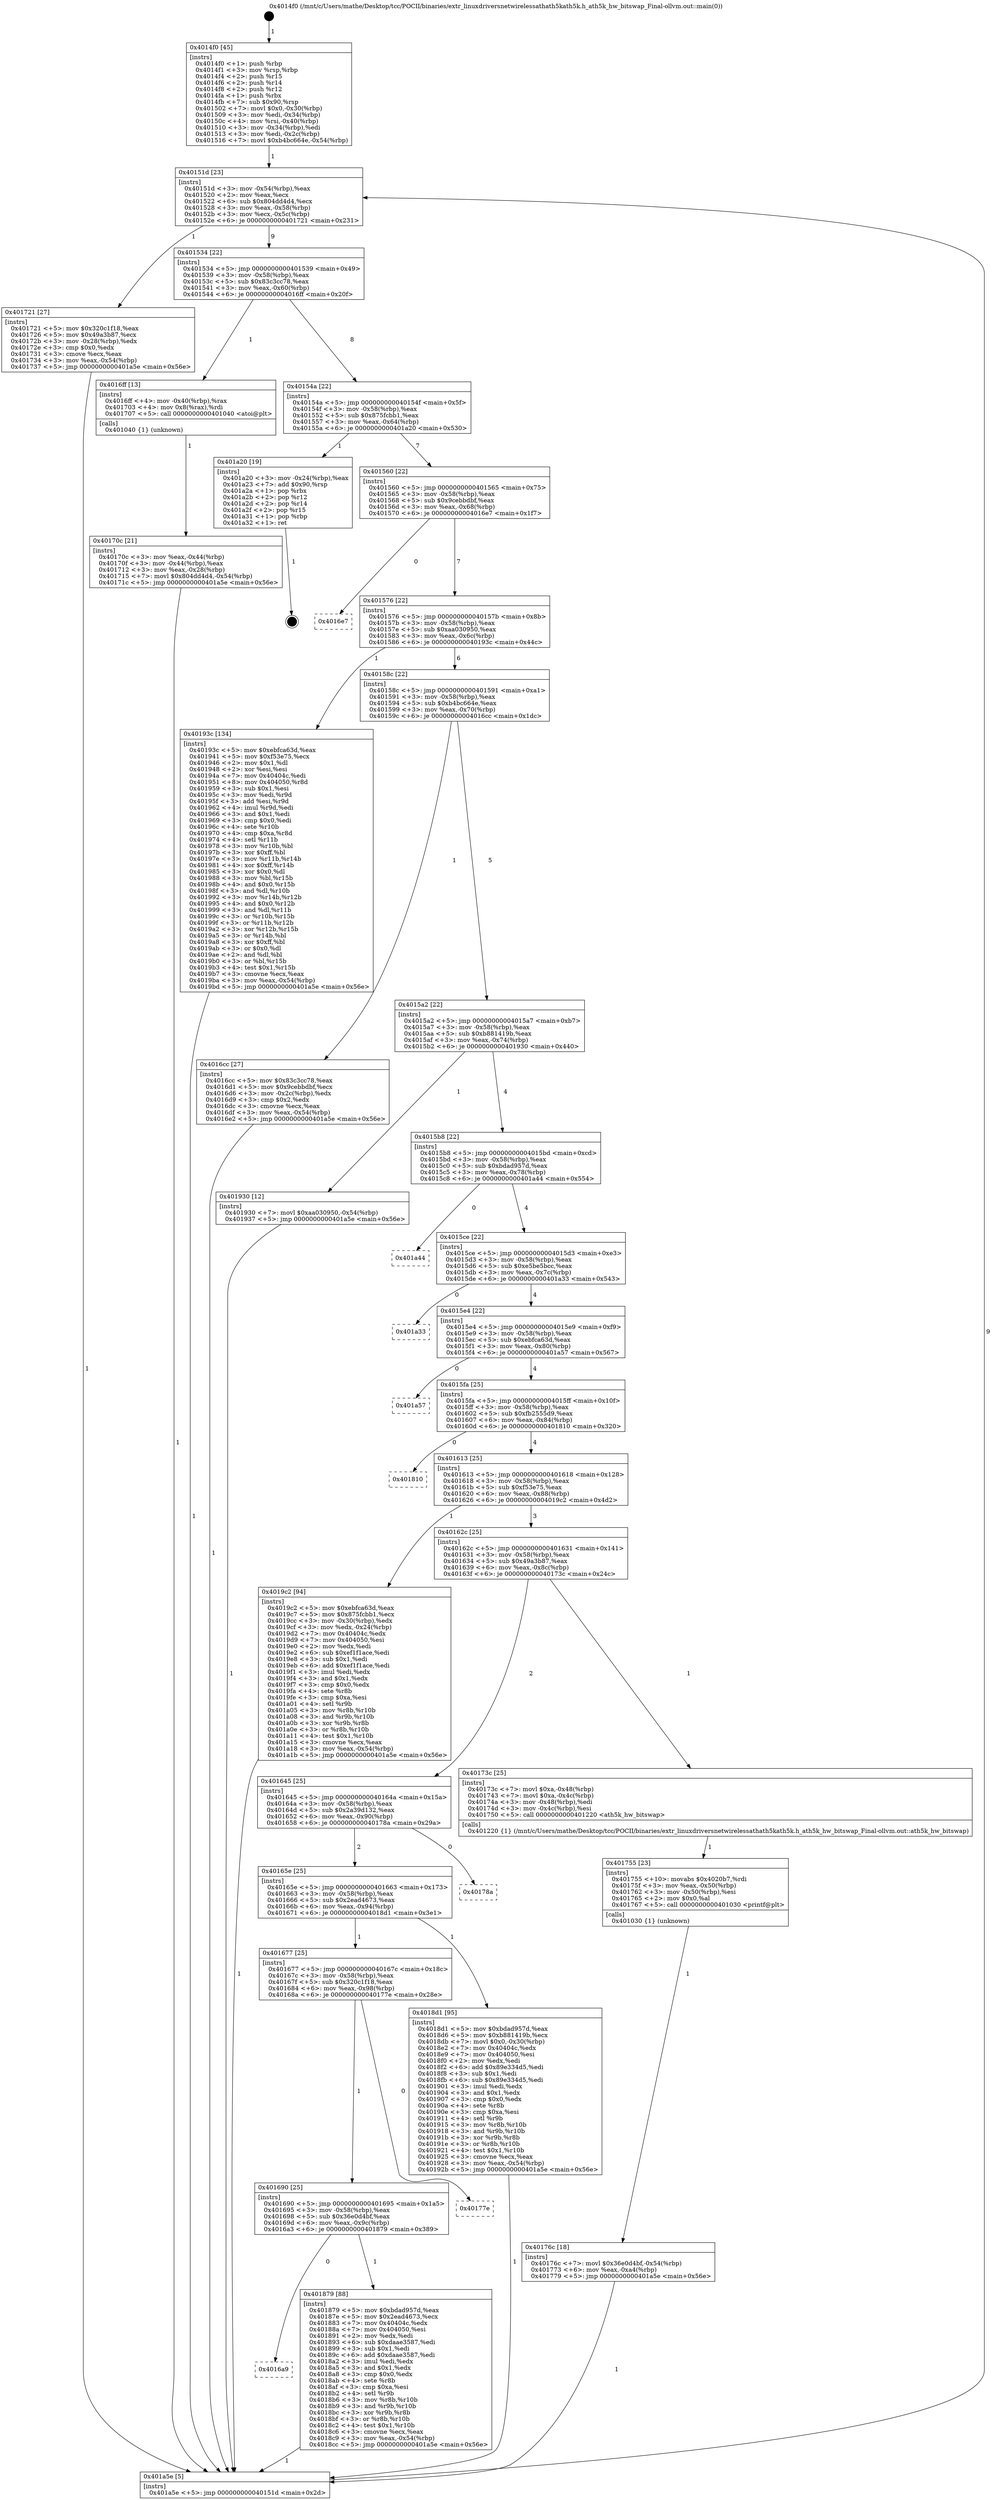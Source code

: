 digraph "0x4014f0" {
  label = "0x4014f0 (/mnt/c/Users/mathe/Desktop/tcc/POCII/binaries/extr_linuxdriversnetwirelessathath5kath5k.h_ath5k_hw_bitswap_Final-ollvm.out::main(0))"
  labelloc = "t"
  node[shape=record]

  Entry [label="",width=0.3,height=0.3,shape=circle,fillcolor=black,style=filled]
  "0x40151d" [label="{
     0x40151d [23]\l
     | [instrs]\l
     &nbsp;&nbsp;0x40151d \<+3\>: mov -0x54(%rbp),%eax\l
     &nbsp;&nbsp;0x401520 \<+2\>: mov %eax,%ecx\l
     &nbsp;&nbsp;0x401522 \<+6\>: sub $0x804dd4d4,%ecx\l
     &nbsp;&nbsp;0x401528 \<+3\>: mov %eax,-0x58(%rbp)\l
     &nbsp;&nbsp;0x40152b \<+3\>: mov %ecx,-0x5c(%rbp)\l
     &nbsp;&nbsp;0x40152e \<+6\>: je 0000000000401721 \<main+0x231\>\l
  }"]
  "0x401721" [label="{
     0x401721 [27]\l
     | [instrs]\l
     &nbsp;&nbsp;0x401721 \<+5\>: mov $0x320c1f18,%eax\l
     &nbsp;&nbsp;0x401726 \<+5\>: mov $0x49a3b87,%ecx\l
     &nbsp;&nbsp;0x40172b \<+3\>: mov -0x28(%rbp),%edx\l
     &nbsp;&nbsp;0x40172e \<+3\>: cmp $0x0,%edx\l
     &nbsp;&nbsp;0x401731 \<+3\>: cmove %ecx,%eax\l
     &nbsp;&nbsp;0x401734 \<+3\>: mov %eax,-0x54(%rbp)\l
     &nbsp;&nbsp;0x401737 \<+5\>: jmp 0000000000401a5e \<main+0x56e\>\l
  }"]
  "0x401534" [label="{
     0x401534 [22]\l
     | [instrs]\l
     &nbsp;&nbsp;0x401534 \<+5\>: jmp 0000000000401539 \<main+0x49\>\l
     &nbsp;&nbsp;0x401539 \<+3\>: mov -0x58(%rbp),%eax\l
     &nbsp;&nbsp;0x40153c \<+5\>: sub $0x83c3cc78,%eax\l
     &nbsp;&nbsp;0x401541 \<+3\>: mov %eax,-0x60(%rbp)\l
     &nbsp;&nbsp;0x401544 \<+6\>: je 00000000004016ff \<main+0x20f\>\l
  }"]
  Exit [label="",width=0.3,height=0.3,shape=circle,fillcolor=black,style=filled,peripheries=2]
  "0x4016ff" [label="{
     0x4016ff [13]\l
     | [instrs]\l
     &nbsp;&nbsp;0x4016ff \<+4\>: mov -0x40(%rbp),%rax\l
     &nbsp;&nbsp;0x401703 \<+4\>: mov 0x8(%rax),%rdi\l
     &nbsp;&nbsp;0x401707 \<+5\>: call 0000000000401040 \<atoi@plt\>\l
     | [calls]\l
     &nbsp;&nbsp;0x401040 \{1\} (unknown)\l
  }"]
  "0x40154a" [label="{
     0x40154a [22]\l
     | [instrs]\l
     &nbsp;&nbsp;0x40154a \<+5\>: jmp 000000000040154f \<main+0x5f\>\l
     &nbsp;&nbsp;0x40154f \<+3\>: mov -0x58(%rbp),%eax\l
     &nbsp;&nbsp;0x401552 \<+5\>: sub $0x875fcbb1,%eax\l
     &nbsp;&nbsp;0x401557 \<+3\>: mov %eax,-0x64(%rbp)\l
     &nbsp;&nbsp;0x40155a \<+6\>: je 0000000000401a20 \<main+0x530\>\l
  }"]
  "0x4016a9" [label="{
     0x4016a9\l
  }", style=dashed]
  "0x401a20" [label="{
     0x401a20 [19]\l
     | [instrs]\l
     &nbsp;&nbsp;0x401a20 \<+3\>: mov -0x24(%rbp),%eax\l
     &nbsp;&nbsp;0x401a23 \<+7\>: add $0x90,%rsp\l
     &nbsp;&nbsp;0x401a2a \<+1\>: pop %rbx\l
     &nbsp;&nbsp;0x401a2b \<+2\>: pop %r12\l
     &nbsp;&nbsp;0x401a2d \<+2\>: pop %r14\l
     &nbsp;&nbsp;0x401a2f \<+2\>: pop %r15\l
     &nbsp;&nbsp;0x401a31 \<+1\>: pop %rbp\l
     &nbsp;&nbsp;0x401a32 \<+1\>: ret\l
  }"]
  "0x401560" [label="{
     0x401560 [22]\l
     | [instrs]\l
     &nbsp;&nbsp;0x401560 \<+5\>: jmp 0000000000401565 \<main+0x75\>\l
     &nbsp;&nbsp;0x401565 \<+3\>: mov -0x58(%rbp),%eax\l
     &nbsp;&nbsp;0x401568 \<+5\>: sub $0x9cebbdbf,%eax\l
     &nbsp;&nbsp;0x40156d \<+3\>: mov %eax,-0x68(%rbp)\l
     &nbsp;&nbsp;0x401570 \<+6\>: je 00000000004016e7 \<main+0x1f7\>\l
  }"]
  "0x401879" [label="{
     0x401879 [88]\l
     | [instrs]\l
     &nbsp;&nbsp;0x401879 \<+5\>: mov $0xbdad957d,%eax\l
     &nbsp;&nbsp;0x40187e \<+5\>: mov $0x2ead4673,%ecx\l
     &nbsp;&nbsp;0x401883 \<+7\>: mov 0x40404c,%edx\l
     &nbsp;&nbsp;0x40188a \<+7\>: mov 0x404050,%esi\l
     &nbsp;&nbsp;0x401891 \<+2\>: mov %edx,%edi\l
     &nbsp;&nbsp;0x401893 \<+6\>: sub $0xdaae3587,%edi\l
     &nbsp;&nbsp;0x401899 \<+3\>: sub $0x1,%edi\l
     &nbsp;&nbsp;0x40189c \<+6\>: add $0xdaae3587,%edi\l
     &nbsp;&nbsp;0x4018a2 \<+3\>: imul %edi,%edx\l
     &nbsp;&nbsp;0x4018a5 \<+3\>: and $0x1,%edx\l
     &nbsp;&nbsp;0x4018a8 \<+3\>: cmp $0x0,%edx\l
     &nbsp;&nbsp;0x4018ab \<+4\>: sete %r8b\l
     &nbsp;&nbsp;0x4018af \<+3\>: cmp $0xa,%esi\l
     &nbsp;&nbsp;0x4018b2 \<+4\>: setl %r9b\l
     &nbsp;&nbsp;0x4018b6 \<+3\>: mov %r8b,%r10b\l
     &nbsp;&nbsp;0x4018b9 \<+3\>: and %r9b,%r10b\l
     &nbsp;&nbsp;0x4018bc \<+3\>: xor %r9b,%r8b\l
     &nbsp;&nbsp;0x4018bf \<+3\>: or %r8b,%r10b\l
     &nbsp;&nbsp;0x4018c2 \<+4\>: test $0x1,%r10b\l
     &nbsp;&nbsp;0x4018c6 \<+3\>: cmovne %ecx,%eax\l
     &nbsp;&nbsp;0x4018c9 \<+3\>: mov %eax,-0x54(%rbp)\l
     &nbsp;&nbsp;0x4018cc \<+5\>: jmp 0000000000401a5e \<main+0x56e\>\l
  }"]
  "0x4016e7" [label="{
     0x4016e7\l
  }", style=dashed]
  "0x401576" [label="{
     0x401576 [22]\l
     | [instrs]\l
     &nbsp;&nbsp;0x401576 \<+5\>: jmp 000000000040157b \<main+0x8b\>\l
     &nbsp;&nbsp;0x40157b \<+3\>: mov -0x58(%rbp),%eax\l
     &nbsp;&nbsp;0x40157e \<+5\>: sub $0xaa030950,%eax\l
     &nbsp;&nbsp;0x401583 \<+3\>: mov %eax,-0x6c(%rbp)\l
     &nbsp;&nbsp;0x401586 \<+6\>: je 000000000040193c \<main+0x44c\>\l
  }"]
  "0x401690" [label="{
     0x401690 [25]\l
     | [instrs]\l
     &nbsp;&nbsp;0x401690 \<+5\>: jmp 0000000000401695 \<main+0x1a5\>\l
     &nbsp;&nbsp;0x401695 \<+3\>: mov -0x58(%rbp),%eax\l
     &nbsp;&nbsp;0x401698 \<+5\>: sub $0x36e0d4bf,%eax\l
     &nbsp;&nbsp;0x40169d \<+6\>: mov %eax,-0x9c(%rbp)\l
     &nbsp;&nbsp;0x4016a3 \<+6\>: je 0000000000401879 \<main+0x389\>\l
  }"]
  "0x40193c" [label="{
     0x40193c [134]\l
     | [instrs]\l
     &nbsp;&nbsp;0x40193c \<+5\>: mov $0xebfca63d,%eax\l
     &nbsp;&nbsp;0x401941 \<+5\>: mov $0xf53e75,%ecx\l
     &nbsp;&nbsp;0x401946 \<+2\>: mov $0x1,%dl\l
     &nbsp;&nbsp;0x401948 \<+2\>: xor %esi,%esi\l
     &nbsp;&nbsp;0x40194a \<+7\>: mov 0x40404c,%edi\l
     &nbsp;&nbsp;0x401951 \<+8\>: mov 0x404050,%r8d\l
     &nbsp;&nbsp;0x401959 \<+3\>: sub $0x1,%esi\l
     &nbsp;&nbsp;0x40195c \<+3\>: mov %edi,%r9d\l
     &nbsp;&nbsp;0x40195f \<+3\>: add %esi,%r9d\l
     &nbsp;&nbsp;0x401962 \<+4\>: imul %r9d,%edi\l
     &nbsp;&nbsp;0x401966 \<+3\>: and $0x1,%edi\l
     &nbsp;&nbsp;0x401969 \<+3\>: cmp $0x0,%edi\l
     &nbsp;&nbsp;0x40196c \<+4\>: sete %r10b\l
     &nbsp;&nbsp;0x401970 \<+4\>: cmp $0xa,%r8d\l
     &nbsp;&nbsp;0x401974 \<+4\>: setl %r11b\l
     &nbsp;&nbsp;0x401978 \<+3\>: mov %r10b,%bl\l
     &nbsp;&nbsp;0x40197b \<+3\>: xor $0xff,%bl\l
     &nbsp;&nbsp;0x40197e \<+3\>: mov %r11b,%r14b\l
     &nbsp;&nbsp;0x401981 \<+4\>: xor $0xff,%r14b\l
     &nbsp;&nbsp;0x401985 \<+3\>: xor $0x0,%dl\l
     &nbsp;&nbsp;0x401988 \<+3\>: mov %bl,%r15b\l
     &nbsp;&nbsp;0x40198b \<+4\>: and $0x0,%r15b\l
     &nbsp;&nbsp;0x40198f \<+3\>: and %dl,%r10b\l
     &nbsp;&nbsp;0x401992 \<+3\>: mov %r14b,%r12b\l
     &nbsp;&nbsp;0x401995 \<+4\>: and $0x0,%r12b\l
     &nbsp;&nbsp;0x401999 \<+3\>: and %dl,%r11b\l
     &nbsp;&nbsp;0x40199c \<+3\>: or %r10b,%r15b\l
     &nbsp;&nbsp;0x40199f \<+3\>: or %r11b,%r12b\l
     &nbsp;&nbsp;0x4019a2 \<+3\>: xor %r12b,%r15b\l
     &nbsp;&nbsp;0x4019a5 \<+3\>: or %r14b,%bl\l
     &nbsp;&nbsp;0x4019a8 \<+3\>: xor $0xff,%bl\l
     &nbsp;&nbsp;0x4019ab \<+3\>: or $0x0,%dl\l
     &nbsp;&nbsp;0x4019ae \<+2\>: and %dl,%bl\l
     &nbsp;&nbsp;0x4019b0 \<+3\>: or %bl,%r15b\l
     &nbsp;&nbsp;0x4019b3 \<+4\>: test $0x1,%r15b\l
     &nbsp;&nbsp;0x4019b7 \<+3\>: cmovne %ecx,%eax\l
     &nbsp;&nbsp;0x4019ba \<+3\>: mov %eax,-0x54(%rbp)\l
     &nbsp;&nbsp;0x4019bd \<+5\>: jmp 0000000000401a5e \<main+0x56e\>\l
  }"]
  "0x40158c" [label="{
     0x40158c [22]\l
     | [instrs]\l
     &nbsp;&nbsp;0x40158c \<+5\>: jmp 0000000000401591 \<main+0xa1\>\l
     &nbsp;&nbsp;0x401591 \<+3\>: mov -0x58(%rbp),%eax\l
     &nbsp;&nbsp;0x401594 \<+5\>: sub $0xb4bc664e,%eax\l
     &nbsp;&nbsp;0x401599 \<+3\>: mov %eax,-0x70(%rbp)\l
     &nbsp;&nbsp;0x40159c \<+6\>: je 00000000004016cc \<main+0x1dc\>\l
  }"]
  "0x40177e" [label="{
     0x40177e\l
  }", style=dashed]
  "0x4016cc" [label="{
     0x4016cc [27]\l
     | [instrs]\l
     &nbsp;&nbsp;0x4016cc \<+5\>: mov $0x83c3cc78,%eax\l
     &nbsp;&nbsp;0x4016d1 \<+5\>: mov $0x9cebbdbf,%ecx\l
     &nbsp;&nbsp;0x4016d6 \<+3\>: mov -0x2c(%rbp),%edx\l
     &nbsp;&nbsp;0x4016d9 \<+3\>: cmp $0x2,%edx\l
     &nbsp;&nbsp;0x4016dc \<+3\>: cmovne %ecx,%eax\l
     &nbsp;&nbsp;0x4016df \<+3\>: mov %eax,-0x54(%rbp)\l
     &nbsp;&nbsp;0x4016e2 \<+5\>: jmp 0000000000401a5e \<main+0x56e\>\l
  }"]
  "0x4015a2" [label="{
     0x4015a2 [22]\l
     | [instrs]\l
     &nbsp;&nbsp;0x4015a2 \<+5\>: jmp 00000000004015a7 \<main+0xb7\>\l
     &nbsp;&nbsp;0x4015a7 \<+3\>: mov -0x58(%rbp),%eax\l
     &nbsp;&nbsp;0x4015aa \<+5\>: sub $0xb881419b,%eax\l
     &nbsp;&nbsp;0x4015af \<+3\>: mov %eax,-0x74(%rbp)\l
     &nbsp;&nbsp;0x4015b2 \<+6\>: je 0000000000401930 \<main+0x440\>\l
  }"]
  "0x401a5e" [label="{
     0x401a5e [5]\l
     | [instrs]\l
     &nbsp;&nbsp;0x401a5e \<+5\>: jmp 000000000040151d \<main+0x2d\>\l
  }"]
  "0x4014f0" [label="{
     0x4014f0 [45]\l
     | [instrs]\l
     &nbsp;&nbsp;0x4014f0 \<+1\>: push %rbp\l
     &nbsp;&nbsp;0x4014f1 \<+3\>: mov %rsp,%rbp\l
     &nbsp;&nbsp;0x4014f4 \<+2\>: push %r15\l
     &nbsp;&nbsp;0x4014f6 \<+2\>: push %r14\l
     &nbsp;&nbsp;0x4014f8 \<+2\>: push %r12\l
     &nbsp;&nbsp;0x4014fa \<+1\>: push %rbx\l
     &nbsp;&nbsp;0x4014fb \<+7\>: sub $0x90,%rsp\l
     &nbsp;&nbsp;0x401502 \<+7\>: movl $0x0,-0x30(%rbp)\l
     &nbsp;&nbsp;0x401509 \<+3\>: mov %edi,-0x34(%rbp)\l
     &nbsp;&nbsp;0x40150c \<+4\>: mov %rsi,-0x40(%rbp)\l
     &nbsp;&nbsp;0x401510 \<+3\>: mov -0x34(%rbp),%edi\l
     &nbsp;&nbsp;0x401513 \<+3\>: mov %edi,-0x2c(%rbp)\l
     &nbsp;&nbsp;0x401516 \<+7\>: movl $0xb4bc664e,-0x54(%rbp)\l
  }"]
  "0x40170c" [label="{
     0x40170c [21]\l
     | [instrs]\l
     &nbsp;&nbsp;0x40170c \<+3\>: mov %eax,-0x44(%rbp)\l
     &nbsp;&nbsp;0x40170f \<+3\>: mov -0x44(%rbp),%eax\l
     &nbsp;&nbsp;0x401712 \<+3\>: mov %eax,-0x28(%rbp)\l
     &nbsp;&nbsp;0x401715 \<+7\>: movl $0x804dd4d4,-0x54(%rbp)\l
     &nbsp;&nbsp;0x40171c \<+5\>: jmp 0000000000401a5e \<main+0x56e\>\l
  }"]
  "0x401677" [label="{
     0x401677 [25]\l
     | [instrs]\l
     &nbsp;&nbsp;0x401677 \<+5\>: jmp 000000000040167c \<main+0x18c\>\l
     &nbsp;&nbsp;0x40167c \<+3\>: mov -0x58(%rbp),%eax\l
     &nbsp;&nbsp;0x40167f \<+5\>: sub $0x320c1f18,%eax\l
     &nbsp;&nbsp;0x401684 \<+6\>: mov %eax,-0x98(%rbp)\l
     &nbsp;&nbsp;0x40168a \<+6\>: je 000000000040177e \<main+0x28e\>\l
  }"]
  "0x401930" [label="{
     0x401930 [12]\l
     | [instrs]\l
     &nbsp;&nbsp;0x401930 \<+7\>: movl $0xaa030950,-0x54(%rbp)\l
     &nbsp;&nbsp;0x401937 \<+5\>: jmp 0000000000401a5e \<main+0x56e\>\l
  }"]
  "0x4015b8" [label="{
     0x4015b8 [22]\l
     | [instrs]\l
     &nbsp;&nbsp;0x4015b8 \<+5\>: jmp 00000000004015bd \<main+0xcd\>\l
     &nbsp;&nbsp;0x4015bd \<+3\>: mov -0x58(%rbp),%eax\l
     &nbsp;&nbsp;0x4015c0 \<+5\>: sub $0xbdad957d,%eax\l
     &nbsp;&nbsp;0x4015c5 \<+3\>: mov %eax,-0x78(%rbp)\l
     &nbsp;&nbsp;0x4015c8 \<+6\>: je 0000000000401a44 \<main+0x554\>\l
  }"]
  "0x4018d1" [label="{
     0x4018d1 [95]\l
     | [instrs]\l
     &nbsp;&nbsp;0x4018d1 \<+5\>: mov $0xbdad957d,%eax\l
     &nbsp;&nbsp;0x4018d6 \<+5\>: mov $0xb881419b,%ecx\l
     &nbsp;&nbsp;0x4018db \<+7\>: movl $0x0,-0x30(%rbp)\l
     &nbsp;&nbsp;0x4018e2 \<+7\>: mov 0x40404c,%edx\l
     &nbsp;&nbsp;0x4018e9 \<+7\>: mov 0x404050,%esi\l
     &nbsp;&nbsp;0x4018f0 \<+2\>: mov %edx,%edi\l
     &nbsp;&nbsp;0x4018f2 \<+6\>: add $0x89e334d5,%edi\l
     &nbsp;&nbsp;0x4018f8 \<+3\>: sub $0x1,%edi\l
     &nbsp;&nbsp;0x4018fb \<+6\>: sub $0x89e334d5,%edi\l
     &nbsp;&nbsp;0x401901 \<+3\>: imul %edi,%edx\l
     &nbsp;&nbsp;0x401904 \<+3\>: and $0x1,%edx\l
     &nbsp;&nbsp;0x401907 \<+3\>: cmp $0x0,%edx\l
     &nbsp;&nbsp;0x40190a \<+4\>: sete %r8b\l
     &nbsp;&nbsp;0x40190e \<+3\>: cmp $0xa,%esi\l
     &nbsp;&nbsp;0x401911 \<+4\>: setl %r9b\l
     &nbsp;&nbsp;0x401915 \<+3\>: mov %r8b,%r10b\l
     &nbsp;&nbsp;0x401918 \<+3\>: and %r9b,%r10b\l
     &nbsp;&nbsp;0x40191b \<+3\>: xor %r9b,%r8b\l
     &nbsp;&nbsp;0x40191e \<+3\>: or %r8b,%r10b\l
     &nbsp;&nbsp;0x401921 \<+4\>: test $0x1,%r10b\l
     &nbsp;&nbsp;0x401925 \<+3\>: cmovne %ecx,%eax\l
     &nbsp;&nbsp;0x401928 \<+3\>: mov %eax,-0x54(%rbp)\l
     &nbsp;&nbsp;0x40192b \<+5\>: jmp 0000000000401a5e \<main+0x56e\>\l
  }"]
  "0x401a44" [label="{
     0x401a44\l
  }", style=dashed]
  "0x4015ce" [label="{
     0x4015ce [22]\l
     | [instrs]\l
     &nbsp;&nbsp;0x4015ce \<+5\>: jmp 00000000004015d3 \<main+0xe3\>\l
     &nbsp;&nbsp;0x4015d3 \<+3\>: mov -0x58(%rbp),%eax\l
     &nbsp;&nbsp;0x4015d6 \<+5\>: sub $0xe5be5bcc,%eax\l
     &nbsp;&nbsp;0x4015db \<+3\>: mov %eax,-0x7c(%rbp)\l
     &nbsp;&nbsp;0x4015de \<+6\>: je 0000000000401a33 \<main+0x543\>\l
  }"]
  "0x40165e" [label="{
     0x40165e [25]\l
     | [instrs]\l
     &nbsp;&nbsp;0x40165e \<+5\>: jmp 0000000000401663 \<main+0x173\>\l
     &nbsp;&nbsp;0x401663 \<+3\>: mov -0x58(%rbp),%eax\l
     &nbsp;&nbsp;0x401666 \<+5\>: sub $0x2ead4673,%eax\l
     &nbsp;&nbsp;0x40166b \<+6\>: mov %eax,-0x94(%rbp)\l
     &nbsp;&nbsp;0x401671 \<+6\>: je 00000000004018d1 \<main+0x3e1\>\l
  }"]
  "0x401a33" [label="{
     0x401a33\l
  }", style=dashed]
  "0x4015e4" [label="{
     0x4015e4 [22]\l
     | [instrs]\l
     &nbsp;&nbsp;0x4015e4 \<+5\>: jmp 00000000004015e9 \<main+0xf9\>\l
     &nbsp;&nbsp;0x4015e9 \<+3\>: mov -0x58(%rbp),%eax\l
     &nbsp;&nbsp;0x4015ec \<+5\>: sub $0xebfca63d,%eax\l
     &nbsp;&nbsp;0x4015f1 \<+3\>: mov %eax,-0x80(%rbp)\l
     &nbsp;&nbsp;0x4015f4 \<+6\>: je 0000000000401a57 \<main+0x567\>\l
  }"]
  "0x40178a" [label="{
     0x40178a\l
  }", style=dashed]
  "0x401a57" [label="{
     0x401a57\l
  }", style=dashed]
  "0x4015fa" [label="{
     0x4015fa [25]\l
     | [instrs]\l
     &nbsp;&nbsp;0x4015fa \<+5\>: jmp 00000000004015ff \<main+0x10f\>\l
     &nbsp;&nbsp;0x4015ff \<+3\>: mov -0x58(%rbp),%eax\l
     &nbsp;&nbsp;0x401602 \<+5\>: sub $0xfb2555d9,%eax\l
     &nbsp;&nbsp;0x401607 \<+6\>: mov %eax,-0x84(%rbp)\l
     &nbsp;&nbsp;0x40160d \<+6\>: je 0000000000401810 \<main+0x320\>\l
  }"]
  "0x40176c" [label="{
     0x40176c [18]\l
     | [instrs]\l
     &nbsp;&nbsp;0x40176c \<+7\>: movl $0x36e0d4bf,-0x54(%rbp)\l
     &nbsp;&nbsp;0x401773 \<+6\>: mov %eax,-0xa4(%rbp)\l
     &nbsp;&nbsp;0x401779 \<+5\>: jmp 0000000000401a5e \<main+0x56e\>\l
  }"]
  "0x401810" [label="{
     0x401810\l
  }", style=dashed]
  "0x401613" [label="{
     0x401613 [25]\l
     | [instrs]\l
     &nbsp;&nbsp;0x401613 \<+5\>: jmp 0000000000401618 \<main+0x128\>\l
     &nbsp;&nbsp;0x401618 \<+3\>: mov -0x58(%rbp),%eax\l
     &nbsp;&nbsp;0x40161b \<+5\>: sub $0xf53e75,%eax\l
     &nbsp;&nbsp;0x401620 \<+6\>: mov %eax,-0x88(%rbp)\l
     &nbsp;&nbsp;0x401626 \<+6\>: je 00000000004019c2 \<main+0x4d2\>\l
  }"]
  "0x401755" [label="{
     0x401755 [23]\l
     | [instrs]\l
     &nbsp;&nbsp;0x401755 \<+10\>: movabs $0x4020b7,%rdi\l
     &nbsp;&nbsp;0x40175f \<+3\>: mov %eax,-0x50(%rbp)\l
     &nbsp;&nbsp;0x401762 \<+3\>: mov -0x50(%rbp),%esi\l
     &nbsp;&nbsp;0x401765 \<+2\>: mov $0x0,%al\l
     &nbsp;&nbsp;0x401767 \<+5\>: call 0000000000401030 \<printf@plt\>\l
     | [calls]\l
     &nbsp;&nbsp;0x401030 \{1\} (unknown)\l
  }"]
  "0x4019c2" [label="{
     0x4019c2 [94]\l
     | [instrs]\l
     &nbsp;&nbsp;0x4019c2 \<+5\>: mov $0xebfca63d,%eax\l
     &nbsp;&nbsp;0x4019c7 \<+5\>: mov $0x875fcbb1,%ecx\l
     &nbsp;&nbsp;0x4019cc \<+3\>: mov -0x30(%rbp),%edx\l
     &nbsp;&nbsp;0x4019cf \<+3\>: mov %edx,-0x24(%rbp)\l
     &nbsp;&nbsp;0x4019d2 \<+7\>: mov 0x40404c,%edx\l
     &nbsp;&nbsp;0x4019d9 \<+7\>: mov 0x404050,%esi\l
     &nbsp;&nbsp;0x4019e0 \<+2\>: mov %edx,%edi\l
     &nbsp;&nbsp;0x4019e2 \<+6\>: sub $0xef1f1ace,%edi\l
     &nbsp;&nbsp;0x4019e8 \<+3\>: sub $0x1,%edi\l
     &nbsp;&nbsp;0x4019eb \<+6\>: add $0xef1f1ace,%edi\l
     &nbsp;&nbsp;0x4019f1 \<+3\>: imul %edi,%edx\l
     &nbsp;&nbsp;0x4019f4 \<+3\>: and $0x1,%edx\l
     &nbsp;&nbsp;0x4019f7 \<+3\>: cmp $0x0,%edx\l
     &nbsp;&nbsp;0x4019fa \<+4\>: sete %r8b\l
     &nbsp;&nbsp;0x4019fe \<+3\>: cmp $0xa,%esi\l
     &nbsp;&nbsp;0x401a01 \<+4\>: setl %r9b\l
     &nbsp;&nbsp;0x401a05 \<+3\>: mov %r8b,%r10b\l
     &nbsp;&nbsp;0x401a08 \<+3\>: and %r9b,%r10b\l
     &nbsp;&nbsp;0x401a0b \<+3\>: xor %r9b,%r8b\l
     &nbsp;&nbsp;0x401a0e \<+3\>: or %r8b,%r10b\l
     &nbsp;&nbsp;0x401a11 \<+4\>: test $0x1,%r10b\l
     &nbsp;&nbsp;0x401a15 \<+3\>: cmovne %ecx,%eax\l
     &nbsp;&nbsp;0x401a18 \<+3\>: mov %eax,-0x54(%rbp)\l
     &nbsp;&nbsp;0x401a1b \<+5\>: jmp 0000000000401a5e \<main+0x56e\>\l
  }"]
  "0x40162c" [label="{
     0x40162c [25]\l
     | [instrs]\l
     &nbsp;&nbsp;0x40162c \<+5\>: jmp 0000000000401631 \<main+0x141\>\l
     &nbsp;&nbsp;0x401631 \<+3\>: mov -0x58(%rbp),%eax\l
     &nbsp;&nbsp;0x401634 \<+5\>: sub $0x49a3b87,%eax\l
     &nbsp;&nbsp;0x401639 \<+6\>: mov %eax,-0x8c(%rbp)\l
     &nbsp;&nbsp;0x40163f \<+6\>: je 000000000040173c \<main+0x24c\>\l
  }"]
  "0x401645" [label="{
     0x401645 [25]\l
     | [instrs]\l
     &nbsp;&nbsp;0x401645 \<+5\>: jmp 000000000040164a \<main+0x15a\>\l
     &nbsp;&nbsp;0x40164a \<+3\>: mov -0x58(%rbp),%eax\l
     &nbsp;&nbsp;0x40164d \<+5\>: sub $0x2a39d132,%eax\l
     &nbsp;&nbsp;0x401652 \<+6\>: mov %eax,-0x90(%rbp)\l
     &nbsp;&nbsp;0x401658 \<+6\>: je 000000000040178a \<main+0x29a\>\l
  }"]
  "0x40173c" [label="{
     0x40173c [25]\l
     | [instrs]\l
     &nbsp;&nbsp;0x40173c \<+7\>: movl $0xa,-0x48(%rbp)\l
     &nbsp;&nbsp;0x401743 \<+7\>: movl $0xa,-0x4c(%rbp)\l
     &nbsp;&nbsp;0x40174a \<+3\>: mov -0x48(%rbp),%edi\l
     &nbsp;&nbsp;0x40174d \<+3\>: mov -0x4c(%rbp),%esi\l
     &nbsp;&nbsp;0x401750 \<+5\>: call 0000000000401220 \<ath5k_hw_bitswap\>\l
     | [calls]\l
     &nbsp;&nbsp;0x401220 \{1\} (/mnt/c/Users/mathe/Desktop/tcc/POCII/binaries/extr_linuxdriversnetwirelessathath5kath5k.h_ath5k_hw_bitswap_Final-ollvm.out::ath5k_hw_bitswap)\l
  }"]
  Entry -> "0x4014f0" [label=" 1"]
  "0x40151d" -> "0x401721" [label=" 1"]
  "0x40151d" -> "0x401534" [label=" 9"]
  "0x401a20" -> Exit [label=" 1"]
  "0x401534" -> "0x4016ff" [label=" 1"]
  "0x401534" -> "0x40154a" [label=" 8"]
  "0x4019c2" -> "0x401a5e" [label=" 1"]
  "0x40154a" -> "0x401a20" [label=" 1"]
  "0x40154a" -> "0x401560" [label=" 7"]
  "0x40193c" -> "0x401a5e" [label=" 1"]
  "0x401560" -> "0x4016e7" [label=" 0"]
  "0x401560" -> "0x401576" [label=" 7"]
  "0x401930" -> "0x401a5e" [label=" 1"]
  "0x401576" -> "0x40193c" [label=" 1"]
  "0x401576" -> "0x40158c" [label=" 6"]
  "0x401879" -> "0x401a5e" [label=" 1"]
  "0x40158c" -> "0x4016cc" [label=" 1"]
  "0x40158c" -> "0x4015a2" [label=" 5"]
  "0x4016cc" -> "0x401a5e" [label=" 1"]
  "0x4014f0" -> "0x40151d" [label=" 1"]
  "0x401a5e" -> "0x40151d" [label=" 9"]
  "0x4016ff" -> "0x40170c" [label=" 1"]
  "0x40170c" -> "0x401a5e" [label=" 1"]
  "0x401721" -> "0x401a5e" [label=" 1"]
  "0x401690" -> "0x4016a9" [label=" 0"]
  "0x4015a2" -> "0x401930" [label=" 1"]
  "0x4015a2" -> "0x4015b8" [label=" 4"]
  "0x4018d1" -> "0x401a5e" [label=" 1"]
  "0x4015b8" -> "0x401a44" [label=" 0"]
  "0x4015b8" -> "0x4015ce" [label=" 4"]
  "0x401677" -> "0x401690" [label=" 1"]
  "0x4015ce" -> "0x401a33" [label=" 0"]
  "0x4015ce" -> "0x4015e4" [label=" 4"]
  "0x401690" -> "0x401879" [label=" 1"]
  "0x4015e4" -> "0x401a57" [label=" 0"]
  "0x4015e4" -> "0x4015fa" [label=" 4"]
  "0x40165e" -> "0x401677" [label=" 1"]
  "0x4015fa" -> "0x401810" [label=" 0"]
  "0x4015fa" -> "0x401613" [label=" 4"]
  "0x401677" -> "0x40177e" [label=" 0"]
  "0x401613" -> "0x4019c2" [label=" 1"]
  "0x401613" -> "0x40162c" [label=" 3"]
  "0x401645" -> "0x40165e" [label=" 2"]
  "0x40162c" -> "0x40173c" [label=" 1"]
  "0x40162c" -> "0x401645" [label=" 2"]
  "0x40173c" -> "0x401755" [label=" 1"]
  "0x401755" -> "0x40176c" [label=" 1"]
  "0x40176c" -> "0x401a5e" [label=" 1"]
  "0x40165e" -> "0x4018d1" [label=" 1"]
  "0x401645" -> "0x40178a" [label=" 0"]
}

